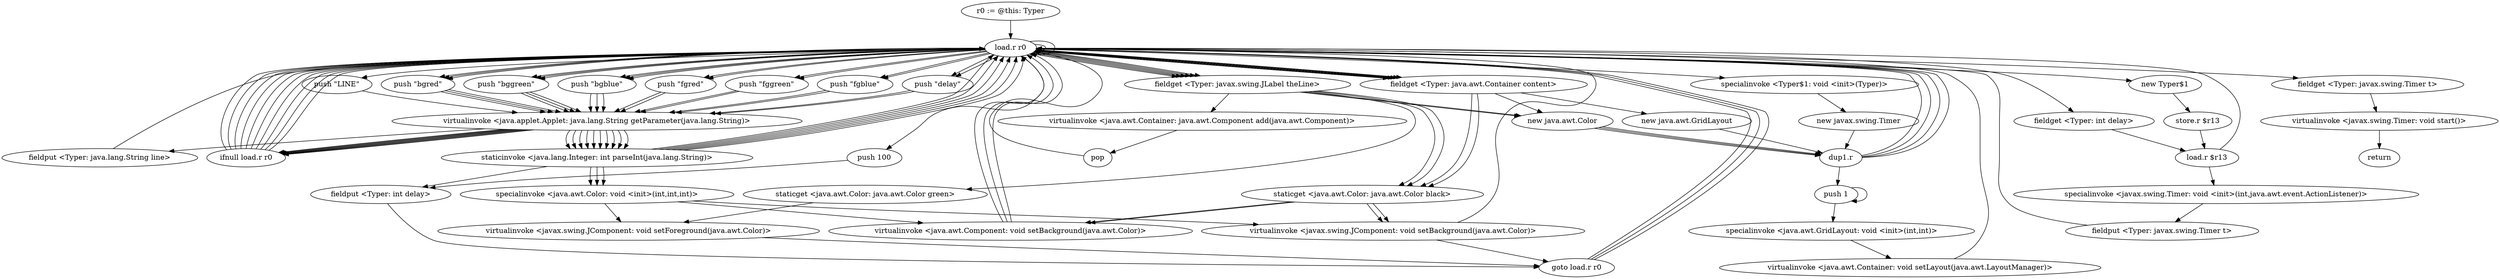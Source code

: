 digraph "" {
    "r0 := @this: Typer"
    "load.r r0"
    "r0 := @this: Typer"->"load.r r0";
    "load.r r0"->"load.r r0";
    "push \"LINE\""
    "load.r r0"->"push \"LINE\"";
    "virtualinvoke <java.applet.Applet: java.lang.String getParameter(java.lang.String)>"
    "push \"LINE\""->"virtualinvoke <java.applet.Applet: java.lang.String getParameter(java.lang.String)>";
    "fieldput <Typer: java.lang.String line>"
    "virtualinvoke <java.applet.Applet: java.lang.String getParameter(java.lang.String)>"->"fieldput <Typer: java.lang.String line>";
    "fieldput <Typer: java.lang.String line>"->"load.r r0";
    "fieldget <Typer: java.awt.Container content>"
    "load.r r0"->"fieldget <Typer: java.awt.Container content>";
    "fieldget <Typer: java.awt.Container content>"->"load.r r0";
    "fieldget <Typer: javax.swing.JLabel theLine>"
    "load.r r0"->"fieldget <Typer: javax.swing.JLabel theLine>";
    "virtualinvoke <java.awt.Container: java.awt.Component add(java.awt.Component)>"
    "fieldget <Typer: javax.swing.JLabel theLine>"->"virtualinvoke <java.awt.Container: java.awt.Component add(java.awt.Component)>";
    "pop"
    "virtualinvoke <java.awt.Container: java.awt.Component add(java.awt.Component)>"->"pop";
    "pop"->"load.r r0";
    "load.r r0"->"fieldget <Typer: java.awt.Container content>";
    "new java.awt.GridLayout"
    "fieldget <Typer: java.awt.Container content>"->"new java.awt.GridLayout";
    "dup1.r"
    "new java.awt.GridLayout"->"dup1.r";
    "push 1"
    "dup1.r"->"push 1";
    "push 1"->"push 1";
    "specialinvoke <java.awt.GridLayout: void <init>(int,int)>"
    "push 1"->"specialinvoke <java.awt.GridLayout: void <init>(int,int)>";
    "virtualinvoke <java.awt.Container: void setLayout(java.awt.LayoutManager)>"
    "specialinvoke <java.awt.GridLayout: void <init>(int,int)>"->"virtualinvoke <java.awt.Container: void setLayout(java.awt.LayoutManager)>";
    "virtualinvoke <java.awt.Container: void setLayout(java.awt.LayoutManager)>"->"load.r r0";
    "load.r r0"->"fieldget <Typer: java.awt.Container content>";
    "staticget <java.awt.Color: java.awt.Color black>"
    "fieldget <Typer: java.awt.Container content>"->"staticget <java.awt.Color: java.awt.Color black>";
    "virtualinvoke <java.awt.Component: void setBackground(java.awt.Color)>"
    "staticget <java.awt.Color: java.awt.Color black>"->"virtualinvoke <java.awt.Component: void setBackground(java.awt.Color)>";
    "virtualinvoke <java.awt.Component: void setBackground(java.awt.Color)>"->"load.r r0";
    "load.r r0"->"fieldget <Typer: javax.swing.JLabel theLine>";
    "fieldget <Typer: javax.swing.JLabel theLine>"->"staticget <java.awt.Color: java.awt.Color black>";
    "virtualinvoke <javax.swing.JComponent: void setBackground(java.awt.Color)>"
    "staticget <java.awt.Color: java.awt.Color black>"->"virtualinvoke <javax.swing.JComponent: void setBackground(java.awt.Color)>";
    "virtualinvoke <javax.swing.JComponent: void setBackground(java.awt.Color)>"->"load.r r0";
    "push \"bgred\""
    "load.r r0"->"push \"bgred\"";
    "push \"bgred\""->"virtualinvoke <java.applet.Applet: java.lang.String getParameter(java.lang.String)>";
    "ifnull load.r r0"
    "virtualinvoke <java.applet.Applet: java.lang.String getParameter(java.lang.String)>"->"ifnull load.r r0";
    "ifnull load.r r0"->"load.r r0";
    "push \"bggreen\""
    "load.r r0"->"push \"bggreen\"";
    "push \"bggreen\""->"virtualinvoke <java.applet.Applet: java.lang.String getParameter(java.lang.String)>";
    "virtualinvoke <java.applet.Applet: java.lang.String getParameter(java.lang.String)>"->"ifnull load.r r0";
    "ifnull load.r r0"->"load.r r0";
    "push \"bgblue\""
    "load.r r0"->"push \"bgblue\"";
    "push \"bgblue\""->"virtualinvoke <java.applet.Applet: java.lang.String getParameter(java.lang.String)>";
    "virtualinvoke <java.applet.Applet: java.lang.String getParameter(java.lang.String)>"->"ifnull load.r r0";
    "ifnull load.r r0"->"load.r r0";
    "load.r r0"->"fieldget <Typer: java.awt.Container content>";
    "new java.awt.Color"
    "fieldget <Typer: java.awt.Container content>"->"new java.awt.Color";
    "new java.awt.Color"->"dup1.r";
    "dup1.r"->"load.r r0";
    "load.r r0"->"push \"bgred\"";
    "push \"bgred\""->"virtualinvoke <java.applet.Applet: java.lang.String getParameter(java.lang.String)>";
    "staticinvoke <java.lang.Integer: int parseInt(java.lang.String)>"
    "virtualinvoke <java.applet.Applet: java.lang.String getParameter(java.lang.String)>"->"staticinvoke <java.lang.Integer: int parseInt(java.lang.String)>";
    "staticinvoke <java.lang.Integer: int parseInt(java.lang.String)>"->"load.r r0";
    "load.r r0"->"push \"bggreen\"";
    "push \"bggreen\""->"virtualinvoke <java.applet.Applet: java.lang.String getParameter(java.lang.String)>";
    "virtualinvoke <java.applet.Applet: java.lang.String getParameter(java.lang.String)>"->"staticinvoke <java.lang.Integer: int parseInt(java.lang.String)>";
    "staticinvoke <java.lang.Integer: int parseInt(java.lang.String)>"->"load.r r0";
    "load.r r0"->"push \"bgblue\"";
    "push \"bgblue\""->"virtualinvoke <java.applet.Applet: java.lang.String getParameter(java.lang.String)>";
    "virtualinvoke <java.applet.Applet: java.lang.String getParameter(java.lang.String)>"->"staticinvoke <java.lang.Integer: int parseInt(java.lang.String)>";
    "specialinvoke <java.awt.Color: void <init>(int,int,int)>"
    "staticinvoke <java.lang.Integer: int parseInt(java.lang.String)>"->"specialinvoke <java.awt.Color: void <init>(int,int,int)>";
    "specialinvoke <java.awt.Color: void <init>(int,int,int)>"->"virtualinvoke <java.awt.Component: void setBackground(java.awt.Color)>";
    "virtualinvoke <java.awt.Component: void setBackground(java.awt.Color)>"->"load.r r0";
    "load.r r0"->"fieldget <Typer: javax.swing.JLabel theLine>";
    "fieldget <Typer: javax.swing.JLabel theLine>"->"new java.awt.Color";
    "new java.awt.Color"->"dup1.r";
    "dup1.r"->"load.r r0";
    "load.r r0"->"push \"bgred\"";
    "push \"bgred\""->"virtualinvoke <java.applet.Applet: java.lang.String getParameter(java.lang.String)>";
    "virtualinvoke <java.applet.Applet: java.lang.String getParameter(java.lang.String)>"->"staticinvoke <java.lang.Integer: int parseInt(java.lang.String)>";
    "staticinvoke <java.lang.Integer: int parseInt(java.lang.String)>"->"load.r r0";
    "load.r r0"->"push \"bggreen\"";
    "push \"bggreen\""->"virtualinvoke <java.applet.Applet: java.lang.String getParameter(java.lang.String)>";
    "virtualinvoke <java.applet.Applet: java.lang.String getParameter(java.lang.String)>"->"staticinvoke <java.lang.Integer: int parseInt(java.lang.String)>";
    "staticinvoke <java.lang.Integer: int parseInt(java.lang.String)>"->"load.r r0";
    "load.r r0"->"push \"bgblue\"";
    "push \"bgblue\""->"virtualinvoke <java.applet.Applet: java.lang.String getParameter(java.lang.String)>";
    "virtualinvoke <java.applet.Applet: java.lang.String getParameter(java.lang.String)>"->"staticinvoke <java.lang.Integer: int parseInt(java.lang.String)>";
    "staticinvoke <java.lang.Integer: int parseInt(java.lang.String)>"->"specialinvoke <java.awt.Color: void <init>(int,int,int)>";
    "specialinvoke <java.awt.Color: void <init>(int,int,int)>"->"virtualinvoke <javax.swing.JComponent: void setBackground(java.awt.Color)>";
    "goto load.r r0"
    "virtualinvoke <javax.swing.JComponent: void setBackground(java.awt.Color)>"->"goto load.r r0";
    "goto load.r r0"->"load.r r0";
    "push \"fgred\""
    "load.r r0"->"push \"fgred\"";
    "push \"fgred\""->"virtualinvoke <java.applet.Applet: java.lang.String getParameter(java.lang.String)>";
    "virtualinvoke <java.applet.Applet: java.lang.String getParameter(java.lang.String)>"->"ifnull load.r r0";
    "ifnull load.r r0"->"load.r r0";
    "push \"fggreen\""
    "load.r r0"->"push \"fggreen\"";
    "push \"fggreen\""->"virtualinvoke <java.applet.Applet: java.lang.String getParameter(java.lang.String)>";
    "virtualinvoke <java.applet.Applet: java.lang.String getParameter(java.lang.String)>"->"ifnull load.r r0";
    "ifnull load.r r0"->"load.r r0";
    "push \"fgblue\""
    "load.r r0"->"push \"fgblue\"";
    "push \"fgblue\""->"virtualinvoke <java.applet.Applet: java.lang.String getParameter(java.lang.String)>";
    "virtualinvoke <java.applet.Applet: java.lang.String getParameter(java.lang.String)>"->"ifnull load.r r0";
    "ifnull load.r r0"->"load.r r0";
    "load.r r0"->"fieldget <Typer: javax.swing.JLabel theLine>";
    "fieldget <Typer: javax.swing.JLabel theLine>"->"new java.awt.Color";
    "new java.awt.Color"->"dup1.r";
    "dup1.r"->"load.r r0";
    "load.r r0"->"push \"fgred\"";
    "push \"fgred\""->"virtualinvoke <java.applet.Applet: java.lang.String getParameter(java.lang.String)>";
    "virtualinvoke <java.applet.Applet: java.lang.String getParameter(java.lang.String)>"->"staticinvoke <java.lang.Integer: int parseInt(java.lang.String)>";
    "staticinvoke <java.lang.Integer: int parseInt(java.lang.String)>"->"load.r r0";
    "load.r r0"->"push \"fggreen\"";
    "push \"fggreen\""->"virtualinvoke <java.applet.Applet: java.lang.String getParameter(java.lang.String)>";
    "virtualinvoke <java.applet.Applet: java.lang.String getParameter(java.lang.String)>"->"staticinvoke <java.lang.Integer: int parseInt(java.lang.String)>";
    "staticinvoke <java.lang.Integer: int parseInt(java.lang.String)>"->"load.r r0";
    "load.r r0"->"push \"fgblue\"";
    "push \"fgblue\""->"virtualinvoke <java.applet.Applet: java.lang.String getParameter(java.lang.String)>";
    "virtualinvoke <java.applet.Applet: java.lang.String getParameter(java.lang.String)>"->"staticinvoke <java.lang.Integer: int parseInt(java.lang.String)>";
    "staticinvoke <java.lang.Integer: int parseInt(java.lang.String)>"->"specialinvoke <java.awt.Color: void <init>(int,int,int)>";
    "virtualinvoke <javax.swing.JComponent: void setForeground(java.awt.Color)>"
    "specialinvoke <java.awt.Color: void <init>(int,int,int)>"->"virtualinvoke <javax.swing.JComponent: void setForeground(java.awt.Color)>";
    "virtualinvoke <javax.swing.JComponent: void setForeground(java.awt.Color)>"->"goto load.r r0";
    "goto load.r r0"->"load.r r0";
    "push \"delay\""
    "load.r r0"->"push \"delay\"";
    "push \"delay\""->"virtualinvoke <java.applet.Applet: java.lang.String getParameter(java.lang.String)>";
    "virtualinvoke <java.applet.Applet: java.lang.String getParameter(java.lang.String)>"->"ifnull load.r r0";
    "ifnull load.r r0"->"load.r r0";
    "load.r r0"->"load.r r0";
    "load.r r0"->"push \"delay\"";
    "push \"delay\""->"virtualinvoke <java.applet.Applet: java.lang.String getParameter(java.lang.String)>";
    "virtualinvoke <java.applet.Applet: java.lang.String getParameter(java.lang.String)>"->"staticinvoke <java.lang.Integer: int parseInt(java.lang.String)>";
    "fieldput <Typer: int delay>"
    "staticinvoke <java.lang.Integer: int parseInt(java.lang.String)>"->"fieldput <Typer: int delay>";
    "fieldput <Typer: int delay>"->"goto load.r r0";
    "goto load.r r0"->"load.r r0";
    "new Typer$1"
    "load.r r0"->"new Typer$1";
    "store.r $r13"
    "new Typer$1"->"store.r $r13";
    "load.r $r13"
    "store.r $r13"->"load.r $r13";
    "load.r $r13"->"load.r r0";
    "specialinvoke <Typer$1: void <init>(Typer)>"
    "load.r r0"->"specialinvoke <Typer$1: void <init>(Typer)>";
    "new javax.swing.Timer"
    "specialinvoke <Typer$1: void <init>(Typer)>"->"new javax.swing.Timer";
    "new javax.swing.Timer"->"dup1.r";
    "dup1.r"->"load.r r0";
    "fieldget <Typer: int delay>"
    "load.r r0"->"fieldget <Typer: int delay>";
    "fieldget <Typer: int delay>"->"load.r $r13";
    "specialinvoke <javax.swing.Timer: void <init>(int,java.awt.event.ActionListener)>"
    "load.r $r13"->"specialinvoke <javax.swing.Timer: void <init>(int,java.awt.event.ActionListener)>";
    "fieldput <Typer: javax.swing.Timer t>"
    "specialinvoke <javax.swing.Timer: void <init>(int,java.awt.event.ActionListener)>"->"fieldput <Typer: javax.swing.Timer t>";
    "fieldput <Typer: javax.swing.Timer t>"->"load.r r0";
    "fieldget <Typer: javax.swing.Timer t>"
    "load.r r0"->"fieldget <Typer: javax.swing.Timer t>";
    "virtualinvoke <javax.swing.Timer: void start()>"
    "fieldget <Typer: javax.swing.Timer t>"->"virtualinvoke <javax.swing.Timer: void start()>";
    "return"
    "virtualinvoke <javax.swing.Timer: void start()>"->"return";
    "ifnull load.r r0"->"load.r r0";
    "push 100"
    "load.r r0"->"push 100";
    "push 100"->"fieldput <Typer: int delay>";
    "ifnull load.r r0"->"load.r r0";
    "load.r r0"->"fieldget <Typer: javax.swing.JLabel theLine>";
    "staticget <java.awt.Color: java.awt.Color green>"
    "fieldget <Typer: javax.swing.JLabel theLine>"->"staticget <java.awt.Color: java.awt.Color green>";
    "staticget <java.awt.Color: java.awt.Color green>"->"virtualinvoke <javax.swing.JComponent: void setForeground(java.awt.Color)>";
    "ifnull load.r r0"->"load.r r0";
    "load.r r0"->"fieldget <Typer: java.awt.Container content>";
    "fieldget <Typer: java.awt.Container content>"->"staticget <java.awt.Color: java.awt.Color black>";
    "staticget <java.awt.Color: java.awt.Color black>"->"virtualinvoke <java.awt.Component: void setBackground(java.awt.Color)>";
    "virtualinvoke <java.awt.Component: void setBackground(java.awt.Color)>"->"load.r r0";
    "load.r r0"->"fieldget <Typer: javax.swing.JLabel theLine>";
    "fieldget <Typer: javax.swing.JLabel theLine>"->"staticget <java.awt.Color: java.awt.Color black>";
    "staticget <java.awt.Color: java.awt.Color black>"->"virtualinvoke <javax.swing.JComponent: void setBackground(java.awt.Color)>";
}
